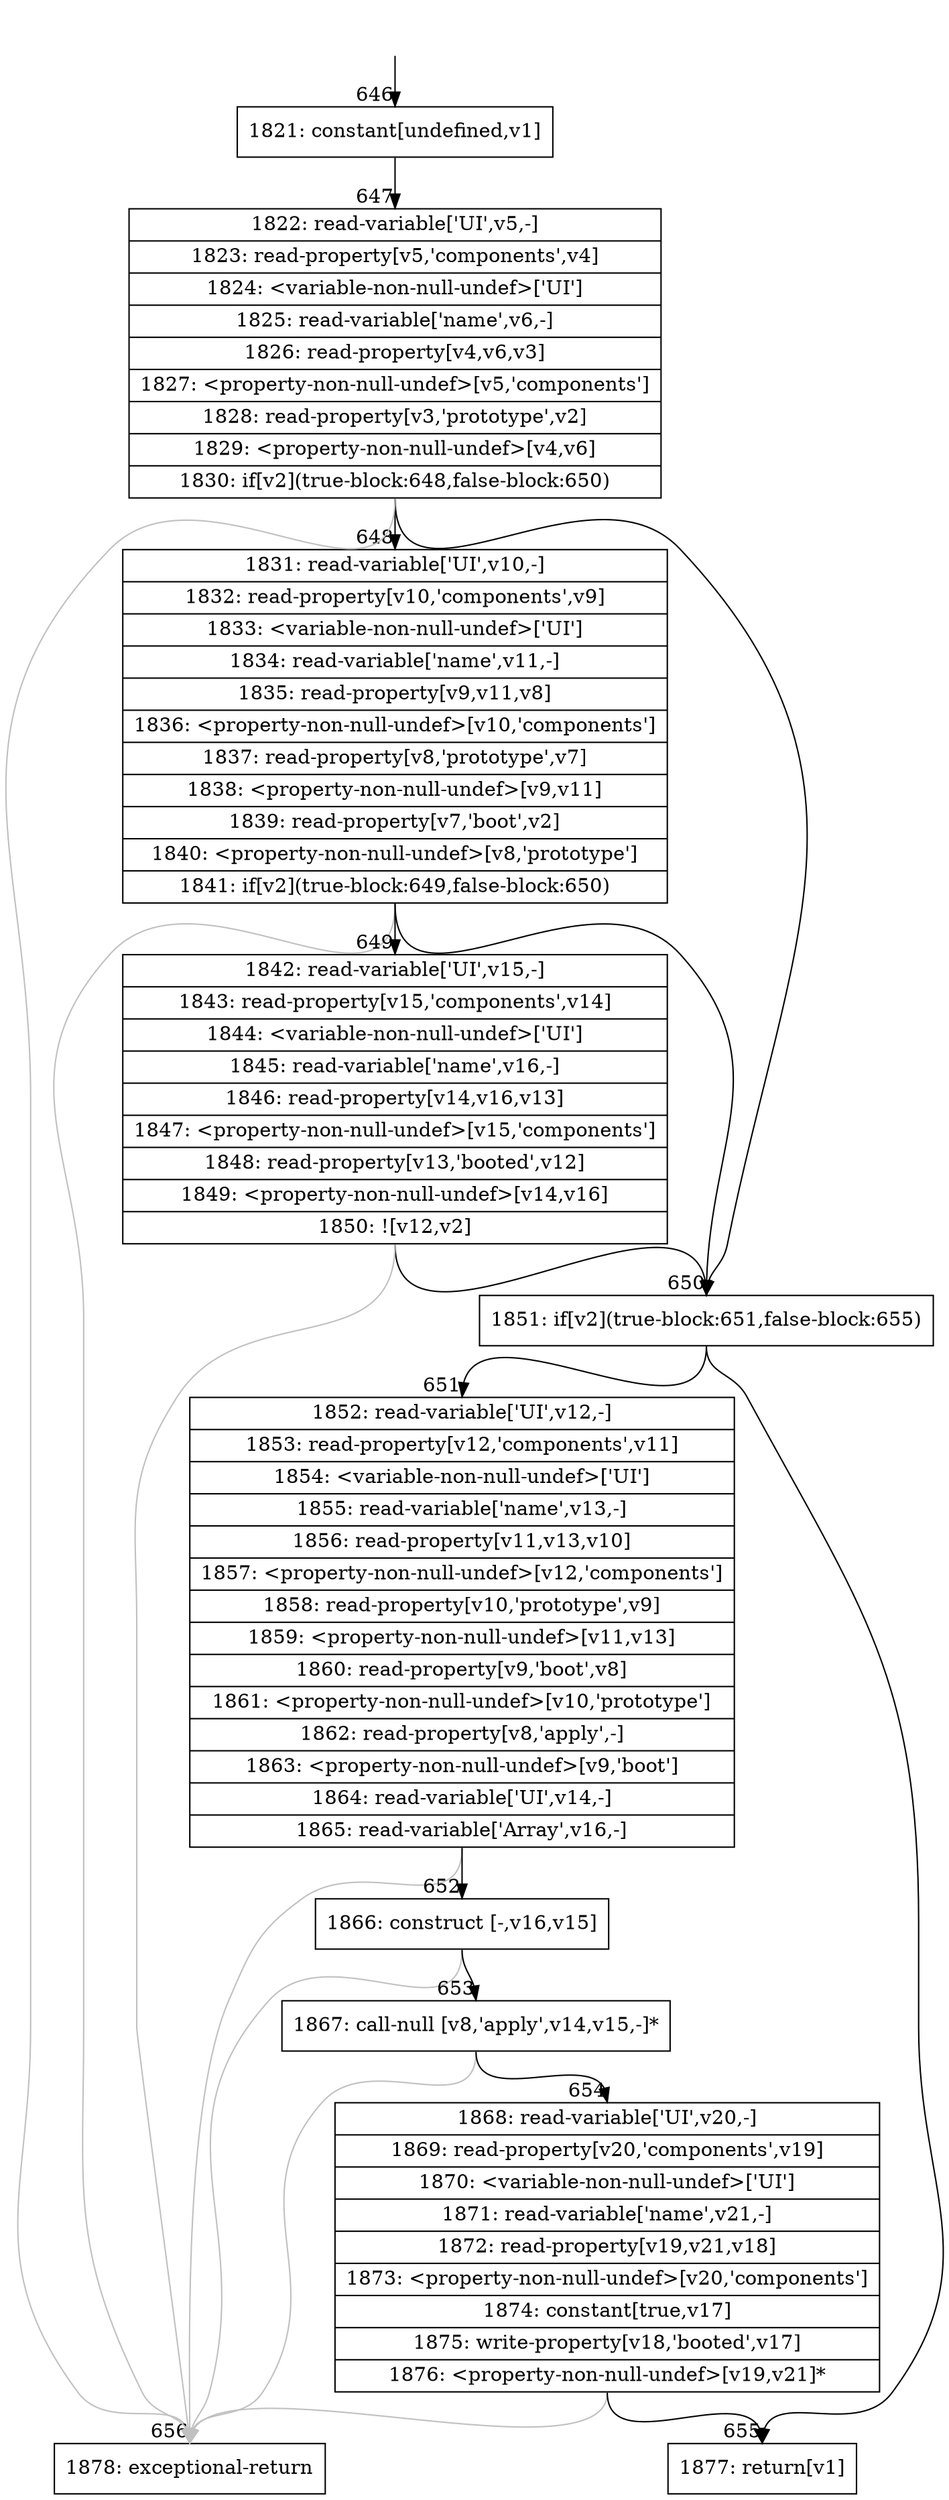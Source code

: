 digraph {
rankdir="TD"
BB_entry52[shape=none,label=""];
BB_entry52 -> BB646 [tailport=s, headport=n, headlabel="    646"]
BB646 [shape=record label="{1821: constant[undefined,v1]}" ] 
BB646 -> BB647 [tailport=s, headport=n, headlabel="      647"]
BB647 [shape=record label="{1822: read-variable['UI',v5,-]|1823: read-property[v5,'components',v4]|1824: \<variable-non-null-undef\>['UI']|1825: read-variable['name',v6,-]|1826: read-property[v4,v6,v3]|1827: \<property-non-null-undef\>[v5,'components']|1828: read-property[v3,'prototype',v2]|1829: \<property-non-null-undef\>[v4,v6]|1830: if[v2](true-block:648,false-block:650)}" ] 
BB647 -> BB650 [tailport=s, headport=n, headlabel="      650"]
BB647 -> BB648 [tailport=s, headport=n, headlabel="      648"]
BB647 -> BB656 [tailport=s, headport=n, color=gray, headlabel="      656"]
BB648 [shape=record label="{1831: read-variable['UI',v10,-]|1832: read-property[v10,'components',v9]|1833: \<variable-non-null-undef\>['UI']|1834: read-variable['name',v11,-]|1835: read-property[v9,v11,v8]|1836: \<property-non-null-undef\>[v10,'components']|1837: read-property[v8,'prototype',v7]|1838: \<property-non-null-undef\>[v9,v11]|1839: read-property[v7,'boot',v2]|1840: \<property-non-null-undef\>[v8,'prototype']|1841: if[v2](true-block:649,false-block:650)}" ] 
BB648 -> BB650 [tailport=s, headport=n]
BB648 -> BB649 [tailport=s, headport=n, headlabel="      649"]
BB648 -> BB656 [tailport=s, headport=n, color=gray]
BB649 [shape=record label="{1842: read-variable['UI',v15,-]|1843: read-property[v15,'components',v14]|1844: \<variable-non-null-undef\>['UI']|1845: read-variable['name',v16,-]|1846: read-property[v14,v16,v13]|1847: \<property-non-null-undef\>[v15,'components']|1848: read-property[v13,'booted',v12]|1849: \<property-non-null-undef\>[v14,v16]|1850: ![v12,v2]}" ] 
BB649 -> BB650 [tailport=s, headport=n]
BB649 -> BB656 [tailport=s, headport=n, color=gray]
BB650 [shape=record label="{1851: if[v2](true-block:651,false-block:655)}" ] 
BB650 -> BB651 [tailport=s, headport=n, headlabel="      651"]
BB650 -> BB655 [tailport=s, headport=n, headlabel="      655"]
BB651 [shape=record label="{1852: read-variable['UI',v12,-]|1853: read-property[v12,'components',v11]|1854: \<variable-non-null-undef\>['UI']|1855: read-variable['name',v13,-]|1856: read-property[v11,v13,v10]|1857: \<property-non-null-undef\>[v12,'components']|1858: read-property[v10,'prototype',v9]|1859: \<property-non-null-undef\>[v11,v13]|1860: read-property[v9,'boot',v8]|1861: \<property-non-null-undef\>[v10,'prototype']|1862: read-property[v8,'apply',-]|1863: \<property-non-null-undef\>[v9,'boot']|1864: read-variable['UI',v14,-]|1865: read-variable['Array',v16,-]}" ] 
BB651 -> BB652 [tailport=s, headport=n, headlabel="      652"]
BB651 -> BB656 [tailport=s, headport=n, color=gray]
BB652 [shape=record label="{1866: construct [-,v16,v15]}" ] 
BB652 -> BB653 [tailport=s, headport=n, headlabel="      653"]
BB652 -> BB656 [tailport=s, headport=n, color=gray]
BB653 [shape=record label="{1867: call-null [v8,'apply',v14,v15,-]*}" ] 
BB653 -> BB654 [tailport=s, headport=n, headlabel="      654"]
BB653 -> BB656 [tailport=s, headport=n, color=gray]
BB654 [shape=record label="{1868: read-variable['UI',v20,-]|1869: read-property[v20,'components',v19]|1870: \<variable-non-null-undef\>['UI']|1871: read-variable['name',v21,-]|1872: read-property[v19,v21,v18]|1873: \<property-non-null-undef\>[v20,'components']|1874: constant[true,v17]|1875: write-property[v18,'booted',v17]|1876: \<property-non-null-undef\>[v19,v21]*}" ] 
BB654 -> BB655 [tailport=s, headport=n]
BB654 -> BB656 [tailport=s, headport=n, color=gray]
BB655 [shape=record label="{1877: return[v1]}" ] 
BB656 [shape=record label="{1878: exceptional-return}" ] 
//#$~ 517
}
